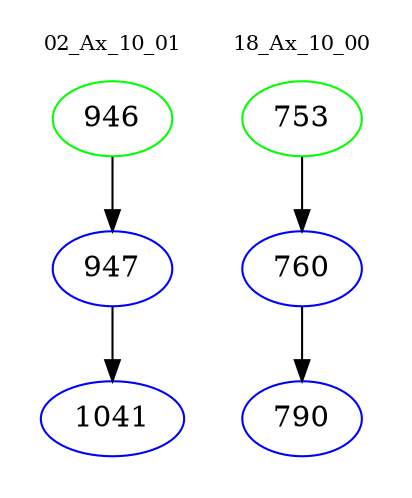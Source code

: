 digraph{
subgraph cluster_0 {
color = white
label = "02_Ax_10_01";
fontsize=10;
T0_946 [label="946", color="green"]
T0_946 -> T0_947 [color="black"]
T0_947 [label="947", color="blue"]
T0_947 -> T0_1041 [color="black"]
T0_1041 [label="1041", color="blue"]
}
subgraph cluster_1 {
color = white
label = "18_Ax_10_00";
fontsize=10;
T1_753 [label="753", color="green"]
T1_753 -> T1_760 [color="black"]
T1_760 [label="760", color="blue"]
T1_760 -> T1_790 [color="black"]
T1_790 [label="790", color="blue"]
}
}
